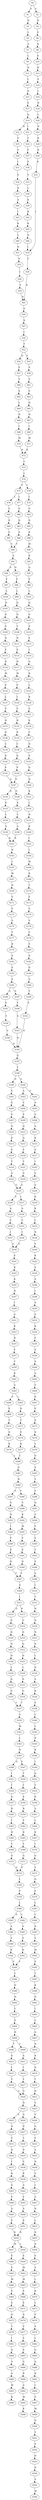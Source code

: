 strict digraph  {
	S0 -> S1 [ label = S ];
	S0 -> S2 [ label = V ];
	S1 -> S3 [ label = N ];
	S2 -> S4 [ label = N ];
	S3 -> S5 [ label = L ];
	S4 -> S6 [ label = E ];
	S5 -> S7 [ label = A ];
	S6 -> S8 [ label = Q ];
	S7 -> S9 [ label = L ];
	S8 -> S10 [ label = E ];
	S9 -> S11 [ label = N ];
	S10 -> S12 [ label = K ];
	S11 -> S13 [ label = L ];
	S12 -> S14 [ label = Y ];
	S13 -> S15 [ label = N ];
	S14 -> S16 [ label = I ];
	S15 -> S17 [ label = E ];
	S16 -> S18 [ label = N ];
	S17 -> S19 [ label = Q ];
	S18 -> S20 [ label = L ];
	S19 -> S21 [ label = I ];
	S19 -> S22 [ label = R ];
	S20 -> S23 [ label = N ];
	S21 -> S24 [ label = T ];
	S22 -> S25 [ label = V ];
	S23 -> S26 [ label = K ];
	S24 -> S27 [ label = F ];
	S25 -> S28 [ label = F ];
	S26 -> S29 [ label = K ];
	S27 -> S30 [ label = P ];
	S28 -> S31 [ label = I ];
	S29 -> S32 [ label = N ];
	S30 -> S33 [ label = T ];
	S31 -> S34 [ label = E ];
	S32 -> S35 [ label = I ];
	S33 -> S36 [ label = L ];
	S34 -> S37 [ label = D ];
	S35 -> S38 [ label = T ];
	S36 -> S39 [ label = K ];
	S37 -> S40 [ label = A ];
	S38 -> S41 [ label = R ];
	S39 -> S42 [ label = K ];
	S40 -> S43 [ label = I ];
	S41 -> S44 [ label = E ];
	S42 -> S45 [ label = K ];
	S43 -> S46 [ label = K ];
	S44 -> S47 [ label = D ];
	S45 -> S48 [ label = N ];
	S46 -> S49 [ label = L ];
	S47 -> S50 [ label = I ];
	S48 -> S35 [ label = I ];
	S49 -> S51 [ label = N ];
	S50 -> S52 [ label = T ];
	S51 -> S53 [ label = N ];
	S52 -> S54 [ label = D ];
	S52 -> S55 [ label = E ];
	S53 -> S56 [ label = I ];
	S54 -> S57 [ label = P ];
	S55 -> S58 [ label = P ];
	S56 -> S59 [ label = T ];
	S57 -> S60 [ label = V ];
	S58 -> S61 [ label = V ];
	S59 -> S41 [ label = R ];
	S60 -> S62 [ label = S ];
	S61 -> S63 [ label = S ];
	S62 -> S64 [ label = L ];
	S63 -> S65 [ label = H ];
	S64 -> S66 [ label = N ];
	S65 -> S67 [ label = N ];
	S66 -> S68 [ label = I ];
	S67 -> S69 [ label = I ];
	S68 -> S70 [ label = M ];
	S69 -> S71 [ label = M ];
	S70 -> S72 [ label = K ];
	S71 -> S72 [ label = K ];
	S72 -> S73 [ label = C ];
	S73 -> S74 [ label = L ];
	S74 -> S75 [ label = V ];
	S74 -> S76 [ label = L ];
	S75 -> S77 [ label = I ];
	S75 -> S78 [ label = L ];
	S76 -> S79 [ label = I ];
	S77 -> S80 [ label = G ];
	S78 -> S81 [ label = G ];
	S79 -> S82 [ label = G ];
	S80 -> S83 [ label = D ];
	S81 -> S84 [ label = D ];
	S82 -> S85 [ label = D ];
	S83 -> S86 [ label = G ];
	S84 -> S87 [ label = G ];
	S85 -> S88 [ label = K ];
	S86 -> S89 [ label = V ];
	S87 -> S89 [ label = V ];
	S88 -> S90 [ label = M ];
	S89 -> S91 [ label = A ];
	S90 -> S92 [ label = K ];
	S91 -> S93 [ label = N ];
	S91 -> S94 [ label = S ];
	S92 -> S95 [ label = Q ];
	S93 -> S96 [ label = F ];
	S94 -> S97 [ label = F ];
	S95 -> S98 [ label = F ];
	S96 -> S99 [ label = L ];
	S97 -> S100 [ label = L ];
	S98 -> S101 [ label = L ];
	S99 -> S102 [ label = D ];
	S100 -> S103 [ label = D ];
	S101 -> S104 [ label = Q ];
	S102 -> S105 [ label = N ];
	S103 -> S106 [ label = D ];
	S104 -> S107 [ label = G ];
	S105 -> S108 [ label = T ];
	S106 -> S109 [ label = S ];
	S107 -> S110 [ label = S ];
	S108 -> S111 [ label = N ];
	S109 -> S112 [ label = N ];
	S110 -> S113 [ label = E ];
	S111 -> S114 [ label = P ];
	S112 -> S115 [ label = P ];
	S113 -> S116 [ label = I ];
	S114 -> S117 [ label = N ];
	S115 -> S118 [ label = D ];
	S116 -> S119 [ label = G ];
	S117 -> S120 [ label = M ];
	S118 -> S121 [ label = M ];
	S119 -> S122 [ label = K ];
	S120 -> S123 [ label = P ];
	S121 -> S124 [ label = P ];
	S122 -> S125 [ label = L ];
	S123 -> S126 [ label = I ];
	S124 -> S127 [ label = L ];
	S125 -> S128 [ label = R ];
	S126 -> S129 [ label = V ];
	S127 -> S130 [ label = V ];
	S128 -> S131 [ label = A ];
	S129 -> S132 [ label = H ];
	S130 -> S133 [ label = H ];
	S131 -> S134 [ label = K ];
	S132 -> S135 [ label = R ];
	S133 -> S136 [ label = Q ];
	S134 -> S137 [ label = C ];
	S135 -> S138 [ label = C ];
	S136 -> S139 [ label = C ];
	S137 -> S140 [ label = D ];
	S138 -> S141 [ label = D ];
	S139 -> S142 [ label = D ];
	S140 -> S143 [ label = E ];
	S141 -> S144 [ label = P ];
	S142 -> S145 [ label = P ];
	S143 -> S146 [ label = D ];
	S144 -> S147 [ label = D ];
	S145 -> S147 [ label = D ];
	S146 -> S148 [ label = D ];
	S147 -> S149 [ label = N ];
	S147 -> S150 [ label = K ];
	S148 -> S151 [ label = K ];
	S149 -> S152 [ label = E ];
	S150 -> S153 [ label = E ];
	S151 -> S154 [ label = L ];
	S152 -> S155 [ label = L ];
	S153 -> S156 [ label = L ];
	S154 -> S157 [ label = N ];
	S155 -> S158 [ label = A ];
	S156 -> S159 [ label = A ];
	S157 -> S160 [ label = K ];
	S158 -> S161 [ label = K ];
	S159 -> S161 [ label = K ];
	S160 -> S162 [ label = I ];
	S161 -> S163 [ label = N ];
	S162 -> S164 [ label = I ];
	S163 -> S165 [ label = I ];
	S164 -> S166 [ label = W ];
	S165 -> S167 [ label = W ];
	S166 -> S168 [ label = K ];
	S167 -> S169 [ label = N ];
	S168 -> S170 [ label = T ];
	S169 -> S171 [ label = V ];
	S170 -> S172 [ label = F ];
	S171 -> S173 [ label = F ];
	S172 -> S174 [ label = A ];
	S173 -> S175 [ label = A ];
	S174 -> S176 [ label = A ];
	S175 -> S177 [ label = Y ];
	S176 -> S178 [ label = C ];
	S177 -> S179 [ label = K ];
	S178 -> S180 [ label = E ];
	S179 -> S181 [ label = E ];
	S180 -> S182 [ label = D ];
	S181 -> S183 [ label = E ];
	S182 -> S184 [ label = D ];
	S183 -> S185 [ label = E ];
	S184 -> S186 [ label = S ];
	S185 -> S187 [ label = S ];
	S185 -> S188 [ label = A ];
	S186 -> S189 [ label = Y ];
	S187 -> S190 [ label = Y ];
	S188 -> S191 [ label = S ];
	S189 -> S192 [ label = S ];
	S190 -> S193 [ label = S ];
	S191 -> S194 [ label = Y ];
	S192 -> S195 [ label = H ];
	S193 -> S195 [ label = H ];
	S194 -> S196 [ label = S ];
	S195 -> S197 [ label = Q ];
	S196 -> S195 [ label = H ];
	S197 -> S198 [ label = T ];
	S198 -> S199 [ label = D ];
	S198 -> S200 [ label = G ];
	S199 -> S201 [ label = V ];
	S200 -> S202 [ label = E ];
	S200 -> S203 [ label = A ];
	S201 -> S204 [ label = S ];
	S202 -> S205 [ label = A ];
	S203 -> S206 [ label = C ];
	S204 -> S207 [ label = S ];
	S205 -> S208 [ label = S ];
	S206 -> S209 [ label = S ];
	S207 -> S210 [ label = Q ];
	S208 -> S211 [ label = A ];
	S209 -> S212 [ label = Q ];
	S210 -> S213 [ label = E ];
	S211 -> S214 [ label = K ];
	S212 -> S215 [ label = Q ];
	S213 -> S216 [ label = S ];
	S214 -> S217 [ label = S ];
	S215 -> S218 [ label = S ];
	S216 -> S219 [ label = T ];
	S217 -> S220 [ label = I ];
	S218 -> S221 [ label = T ];
	S219 -> S222 [ label = G ];
	S220 -> S223 [ label = E ];
	S221 -> S224 [ label = G ];
	S222 -> S225 [ label = G ];
	S223 -> S226 [ label = S ];
	S224 -> S225 [ label = G ];
	S225 -> S227 [ label = I ];
	S225 -> S228 [ label = V ];
	S226 -> S229 [ label = K ];
	S227 -> S230 [ label = A ];
	S228 -> S231 [ label = A ];
	S229 -> S232 [ label = K ];
	S230 -> S233 [ label = C ];
	S231 -> S234 [ label = C ];
	S232 -> S235 [ label = L ];
	S233 -> S236 [ label = I ];
	S234 -> S237 [ label = I ];
	S235 -> S238 [ label = N ];
	S236 -> S239 [ label = G ];
	S237 -> S239 [ label = G ];
	S238 -> S240 [ label = S ];
	S239 -> S241 [ label = E ];
	S240 -> S242 [ label = K ];
	S241 -> S243 [ label = K ];
	S242 -> S244 [ label = S ];
	S243 -> S245 [ label = K ];
	S244 -> S246 [ label = A ];
	S245 -> S247 [ label = N ];
	S246 -> S248 [ label = I ];
	S247 -> S249 [ label = I ];
	S248 -> S250 [ label = A ];
	S249 -> S251 [ label = A ];
	S250 -> S252 [ label = S ];
	S251 -> S253 [ label = K ];
	S252 -> S254 [ label = K ];
	S253 -> S255 [ label = R ];
	S254 -> S256 [ label = F ];
	S255 -> S257 [ label = F ];
	S256 -> S258 [ label = S ];
	S257 -> S259 [ label = T ];
	S258 -> S260 [ label = S ];
	S259 -> S261 [ label = K ];
	S260 -> S262 [ label = A ];
	S261 -> S263 [ label = A ];
	S262 -> S264 [ label = Y ];
	S263 -> S265 [ label = I ];
	S263 -> S266 [ label = V ];
	S264 -> S267 [ label = K ];
	S265 -> S268 [ label = D ];
	S266 -> S269 [ label = E ];
	S267 -> S270 [ label = E ];
	S268 -> S271 [ label = T ];
	S269 -> S272 [ label = T ];
	S270 -> S273 [ label = S ];
	S271 -> S274 [ label = S ];
	S272 -> S275 [ label = S ];
	S273 -> S276 [ label = Q ];
	S274 -> S277 [ label = K ];
	S275 -> S278 [ label = K ];
	S276 -> S279 [ label = L ];
	S277 -> S280 [ label = L ];
	S278 -> S280 [ label = L ];
	S279 -> S281 [ label = Q ];
	S280 -> S282 [ label = G ];
	S281 -> S283 [ label = S ];
	S282 -> S284 [ label = H ];
	S283 -> S285 [ label = Y ];
	S284 -> S286 [ label = F ];
	S284 -> S287 [ label = V ];
	S285 -> S288 [ label = V ];
	S286 -> S289 [ label = V ];
	S287 -> S290 [ label = V ];
	S288 -> S291 [ label = Q ];
	S289 -> S292 [ label = K ];
	S290 -> S293 [ label = N ];
	S291 -> S294 [ label = A ];
	S292 -> S295 [ label = M ];
	S293 -> S296 [ label = I ];
	S294 -> S297 [ label = F ];
	S295 -> S298 [ label = F ];
	S296 -> S299 [ label = F ];
	S297 -> S300 [ label = E ];
	S298 -> S301 [ label = E ];
	S299 -> S302 [ label = E ];
	S300 -> S303 [ label = T ];
	S301 -> S304 [ label = D ];
	S302 -> S305 [ label = D ];
	S303 -> S306 [ label = P ];
	S304 -> S307 [ label = F ];
	S305 -> S307 [ label = F ];
	S306 -> S308 [ label = S ];
	S307 -> S309 [ label = S ];
	S308 -> S310 [ label = I ];
	S309 -> S311 [ label = I ];
	S310 -> S312 [ label = T ];
	S311 -> S313 [ label = R ];
	S311 -> S314 [ label = Q ];
	S312 -> S315 [ label = N ];
	S313 -> S316 [ label = G ];
	S314 -> S317 [ label = G ];
	S315 -> S318 [ label = N ];
	S316 -> S319 [ label = D ];
	S317 -> S320 [ label = D ];
	S318 -> S321 [ label = N ];
	S319 -> S322 [ label = Q ];
	S320 -> S323 [ label = N ];
	S321 -> S324 [ label = D ];
	S322 -> S325 [ label = D ];
	S323 -> S326 [ label = N ];
	S324 -> S327 [ label = L ];
	S325 -> S328 [ label = L ];
	S326 -> S329 [ label = L ];
	S327 -> S330 [ label = D ];
	S328 -> S331 [ label = D ];
	S329 -> S332 [ label = D ];
	S330 -> S333 [ label = A ];
	S331 -> S334 [ label = G ];
	S332 -> S335 [ label = G ];
	S333 -> S336 [ label = K ];
	S334 -> S337 [ label = T ];
	S335 -> S337 [ label = T ];
	S336 -> S338 [ label = E ];
	S337 -> S339 [ label = A ];
	S338 -> S340 [ label = L ];
	S339 -> S341 [ label = M ];
	S340 -> S342 [ label = L ];
	S341 -> S343 [ label = L ];
	S342 -> S344 [ label = D ];
	S343 -> S345 [ label = N ];
	S344 -> S346 [ label = R ];
	S345 -> S347 [ label = E ];
	S345 -> S348 [ label = Q ];
	S346 -> S349 [ label = I ];
	S347 -> S350 [ label = T ];
	S348 -> S351 [ label = I ];
	S349 -> S352 [ label = Q ];
	S350 -> S353 [ label = I ];
	S351 -> S354 [ label = I ];
	S352 -> S355 [ label = Y ];
	S353 -> S356 [ label = E ];
	S354 -> S357 [ label = E ];
	S355 -> S358 [ label = K ];
	S356 -> S359 [ label = R ];
	S357 -> S360 [ label = R ];
	S358 -> S361 [ label = A ];
	S359 -> S362 [ label = V ];
	S360 -> S363 [ label = I ];
	S361 -> S364 [ label = L ];
	S362 -> S365 [ label = R ];
	S363 -> S366 [ label = R ];
	S364 -> S367 [ label = K ];
	S365 -> S368 [ label = Y ];
	S366 -> S369 [ label = Y ];
	S367 -> S370 [ label = I ];
	S368 -> S371 [ label = G ];
	S369 -> S372 [ label = G ];
	S370 -> S373 [ label = Q ];
	S371 -> S374 [ label = P ];
	S372 -> S374 [ label = P ];
	S373 -> S375 [ label = V ];
	S374 -> S376 [ label = L ];
	S375 -> S377 [ label = Q ];
	S376 -> S378 [ label = P ];
	S377 -> S379 [ label = E ];
	S378 -> S380 [ label = L ];
	S379 -> S381 [ label = L ];
	S380 -> S382 [ label = C ];
	S380 -> S383 [ label = N ];
	S381 -> S384 [ label = L ];
	S382 -> S385 [ label = A ];
	S383 -> S386 [ label = A ];
	S384 -> S387 [ label = D ];
	S385 -> S388 [ label = A ];
	S386 -> S389 [ label = A ];
	S387 -> S390 [ label = G ];
	S388 -> S391 [ label = K ];
	S389 -> S392 [ label = K ];
	S390 -> S393 [ label = M ];
	S391 -> S394 [ label = F ];
	S392 -> S394 [ label = F ];
	S393 -> S395 [ label = E ];
	S394 -> S396 [ label = L ];
	S395 -> S397 [ label = T ];
	S396 -> S398 [ label = D ];
	S397 -> S399 [ label = K ];
	S398 -> S400 [ label = N ];
	S399 -> S401 [ label = D ];
	S400 -> S402 [ label = L ];
	S401 -> S403 [ label = I ];
	S402 -> S404 [ label = E ];
	S403 -> S405 [ label = C ];
	S404 -> S406 [ label = N ];
	S405 -> S407 [ label = G ];
	S406 -> S408 [ label = C ];
	S406 -> S409 [ label = T ];
	S407 -> S410 [ label = N ];
	S408 -> S411 [ label = S ];
	S409 -> S412 [ label = S ];
	S410 -> S413 [ label = R ];
	S411 -> S414 [ label = I ];
	S412 -> S415 [ label = I ];
	S413 -> S416 [ label = N ];
	S414 -> S417 [ label = Y ];
	S415 -> S418 [ label = Y ];
	S416 -> S419 [ label = T ];
	S417 -> S420 [ label = G ];
	S418 -> S420 [ label = G ];
	S419 -> S421 [ label = D ];
	S420 -> S422 [ label = N ];
	S421 -> S423 [ label = V ];
	S422 -> S424 [ label = G ];
	S422 -> S425 [ label = S ];
	S423 -> S426 [ label = V ];
	S424 -> S427 [ label = D ];
	S425 -> S428 [ label = D ];
	S426 -> S429 [ label = G ];
	S427 -> S430 [ label = T ];
	S428 -> S431 [ label = V ];
	S429 -> S432 [ label = F ];
	S430 -> S433 [ label = D ];
	S431 -> S434 [ label = D ];
	S432 -> S435 [ label = A ];
	S433 -> S436 [ label = V ];
	S434 -> S437 [ label = I ];
	S435 -> S438 [ label = N ];
	S436 -> S439 [ label = K ];
	S437 -> S440 [ label = K ];
	S438 -> S441 [ label = V ];
	S439 -> S442 [ label = A ];
	S440 -> S443 [ label = S ];
	S441 -> S444 [ label = I ];
	S442 -> S445 [ label = F ];
	S443 -> S446 [ label = F ];
	S444 -> S447 [ label = A ];
	S445 -> S448 [ label = A ];
	S446 -> S449 [ label = A ];
	S447 -> S450 [ label = D ];
	S448 -> S451 [ label = E ];
	S449 -> S452 [ label = E ];
	S450 -> S453 [ label = L ];
	S451 -> S454 [ label = R ];
	S452 -> S454 [ label = R ];
	S453 -> S455 [ label = D ];
	S454 -> S456 [ label = L ];
	S454 -> S457 [ label = M ];
	S455 -> S458 [ label = D ];
	S456 -> S459 [ label = E ];
	S457 -> S460 [ label = E ];
	S458 -> S461 [ label = S ];
	S459 -> S462 [ label = M ];
	S460 -> S463 [ label = E ];
	S461 -> S464 [ label = A ];
	S462 -> S465 [ label = M ];
	S463 -> S466 [ label = M ];
	S464 -> S467 [ label = L ];
	S465 -> S468 [ label = E ];
	S466 -> S469 [ label = E ];
	S467 -> S470 [ label = K ];
	S468 -> S471 [ label = E ];
	S469 -> S472 [ label = E ];
	S470 -> S473 [ label = L ];
	S471 -> S474 [ label = D ];
	S472 -> S475 [ label = Q ];
	S473 -> S476 [ label = E ];
	S474 -> S477 [ label = S ];
	S475 -> S478 [ label = T ];
	S476 -> S479 [ label = A ];
	S477 -> S480 [ label = V ];
	S478 -> S481 [ label = I ];
	S479 -> S482 [ label = L ];
	S480 -> S483 [ label = S ];
	S481 -> S484 [ label = Q ];
	S482 -> S485 [ label = Q ];
	S483 -> S486 [ label = G ];
	S484 -> S487 [ label = A ];
	S485 -> S488 [ label = Q ];
	S486 -> S489 [ label = R ];
	S487 -> S490 [ label = A ];
	S488 -> S491 [ label = R ];
	S489 -> S492 [ label = A ];
	S490 -> S493 [ label = M ];
	S491 -> S494 [ label = I ];
	S492 -> S495 [ label = M ];
	S493 -> S496 [ label = K ];
	S494 -> S497 [ label = S ];
	S495 -> S498 [ label = K ];
	S497 -> S499 [ label = M ];
	S499 -> S500 [ label = D ];
	S500 -> S501 [ label = Y ];
	S501 -> S502 [ label = E ];
	S502 -> S503 [ label = D ];
	S503 -> S504 [ label = N ];
	S504 -> S505 [ label = A ];
	S505 -> S506 [ label = M ];
}

